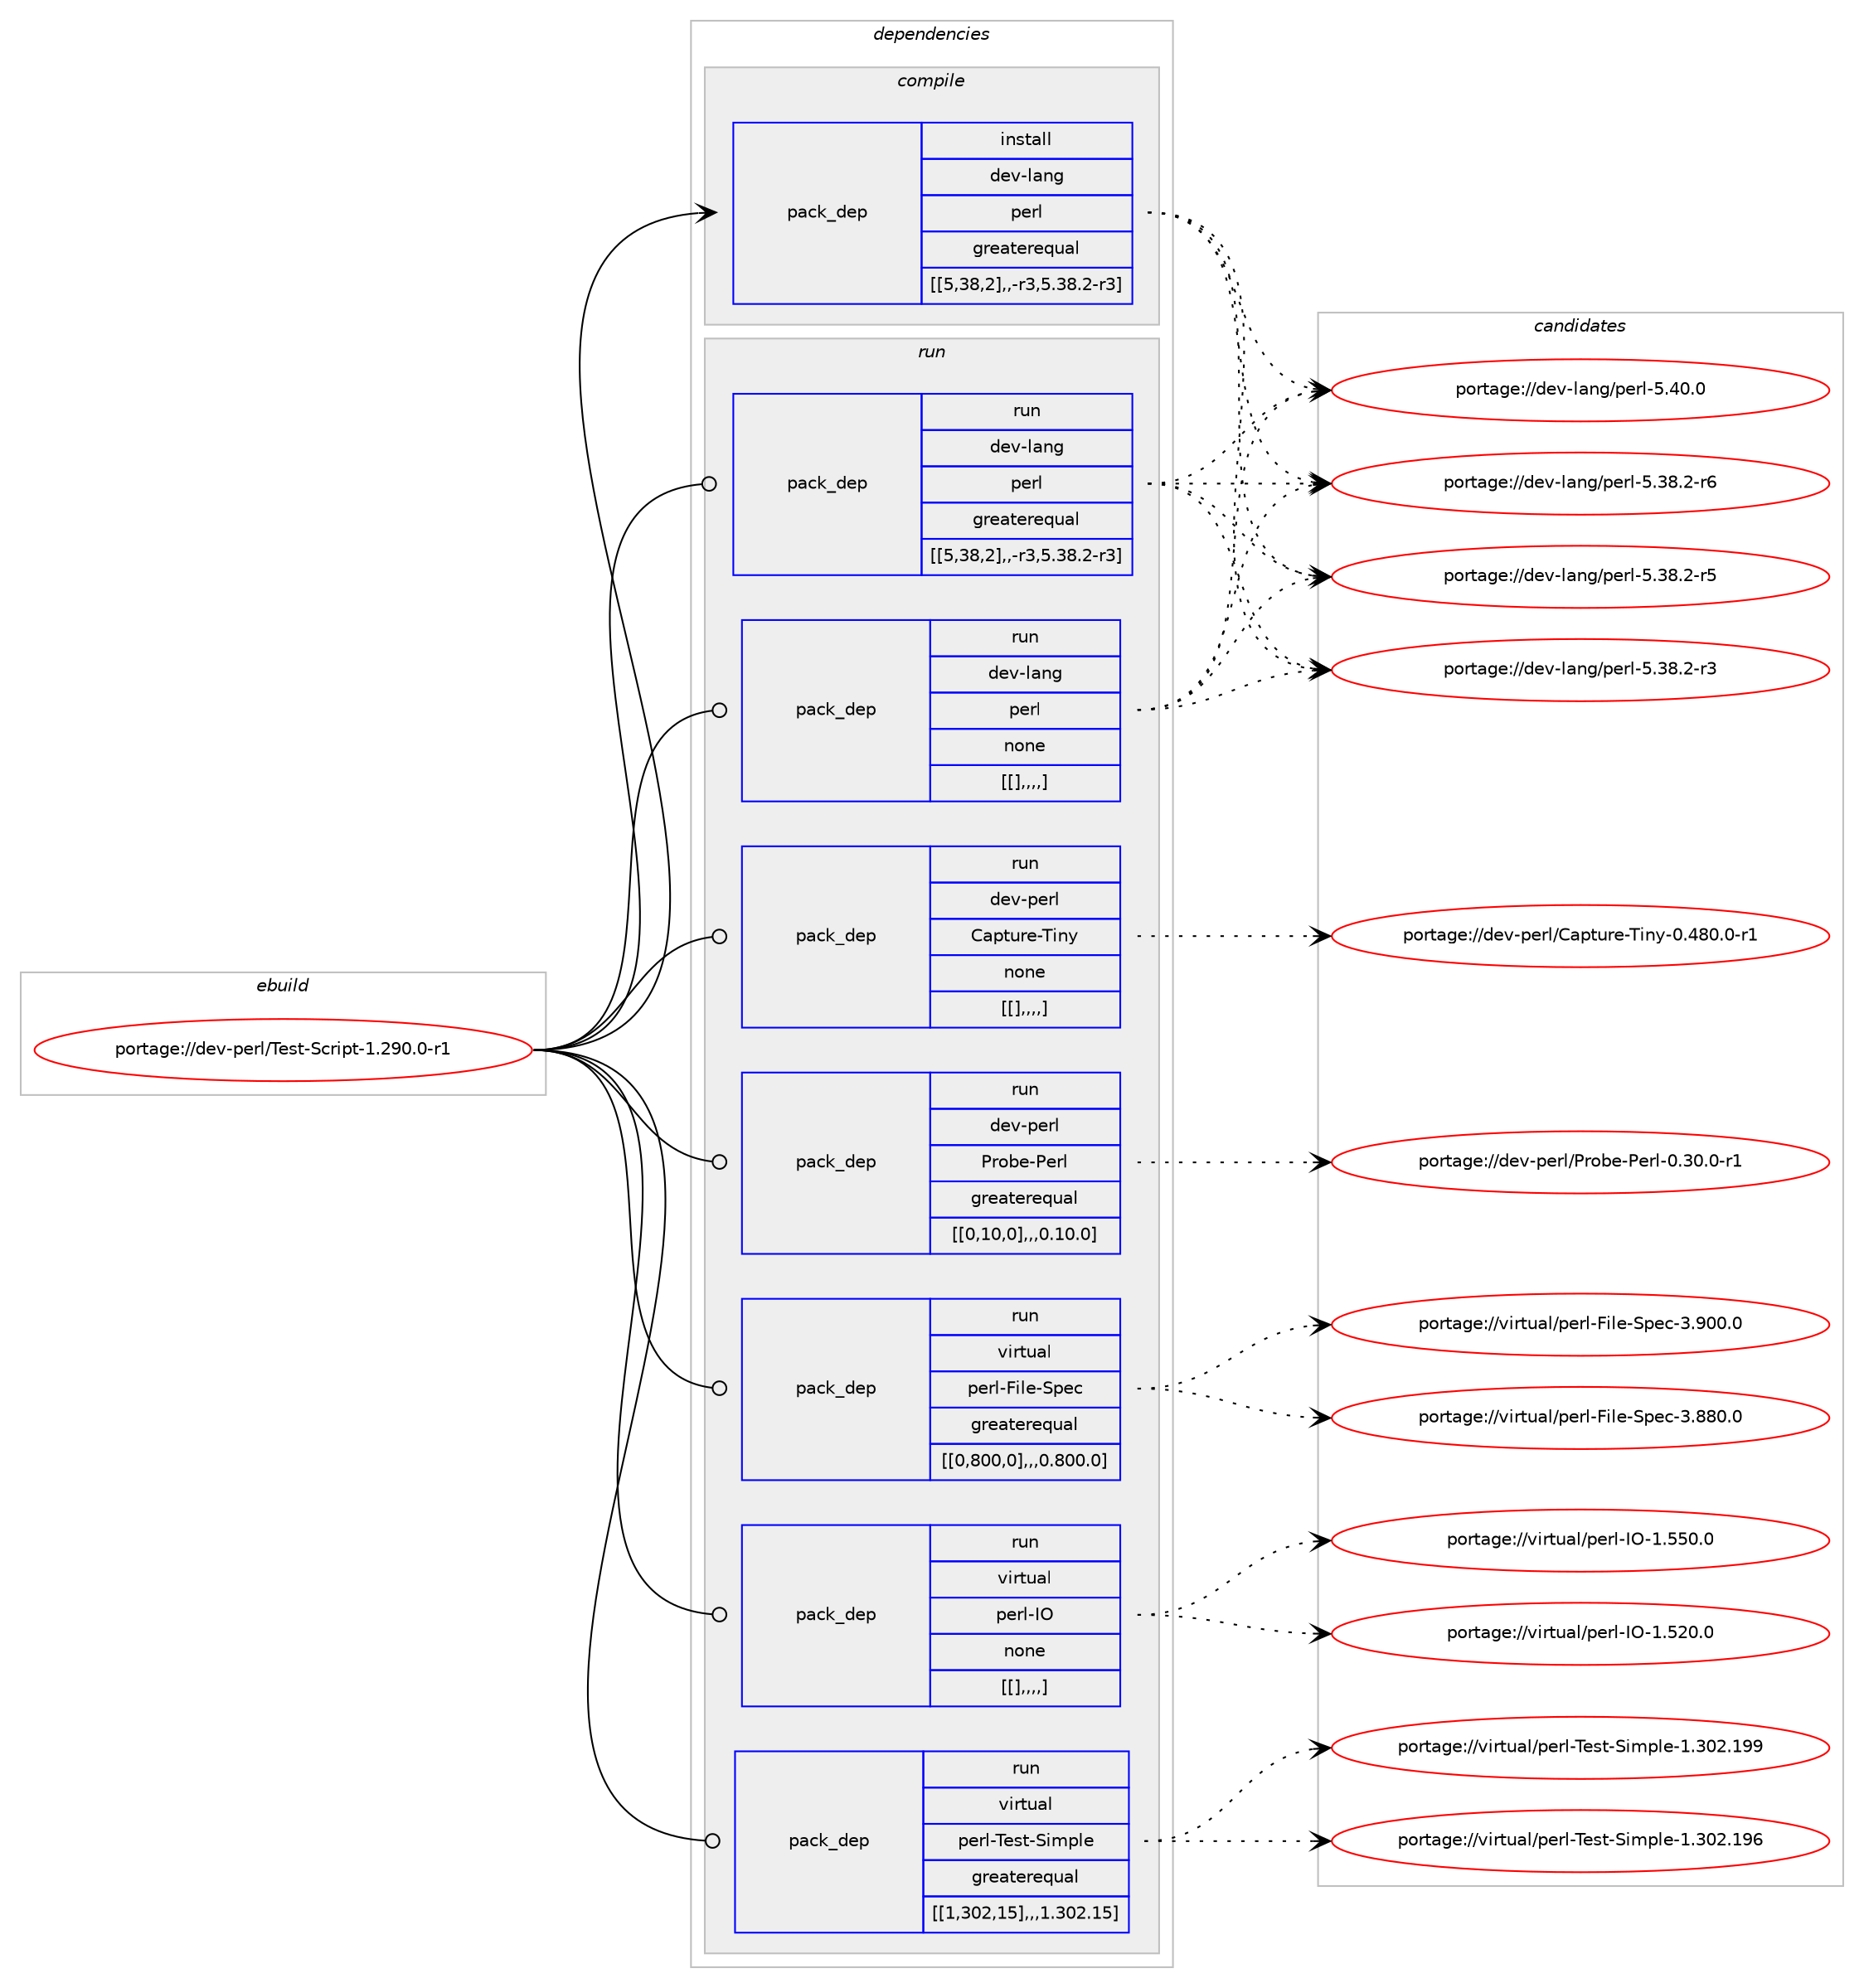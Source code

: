 digraph prolog {

# *************
# Graph options
# *************

newrank=true;
concentrate=true;
compound=true;
graph [rankdir=LR,fontname=Helvetica,fontsize=10,ranksep=1.5];#, ranksep=2.5, nodesep=0.2];
edge  [arrowhead=vee];
node  [fontname=Helvetica,fontsize=10];

# **********
# The ebuild
# **********

subgraph cluster_leftcol {
color=gray;
label=<<i>ebuild</i>>;
id [label="portage://dev-perl/Test-Script-1.290.0-r1", color=red, width=4, href="../dev-perl/Test-Script-1.290.0-r1.svg"];
}

# ****************
# The dependencies
# ****************

subgraph cluster_midcol {
color=gray;
label=<<i>dependencies</i>>;
subgraph cluster_compile {
fillcolor="#eeeeee";
style=filled;
label=<<i>compile</i>>;
subgraph pack106799 {
dependency138603 [label=<<TABLE BORDER="0" CELLBORDER="1" CELLSPACING="0" CELLPADDING="4" WIDTH="220"><TR><TD ROWSPAN="6" CELLPADDING="30">pack_dep</TD></TR><TR><TD WIDTH="110">install</TD></TR><TR><TD>dev-lang</TD></TR><TR><TD>perl</TD></TR><TR><TD>greaterequal</TD></TR><TR><TD>[[5,38,2],,-r3,5.38.2-r3]</TD></TR></TABLE>>, shape=none, color=blue];
}
id:e -> dependency138603:w [weight=20,style="solid",arrowhead="vee"];
}
subgraph cluster_compileandrun {
fillcolor="#eeeeee";
style=filled;
label=<<i>compile and run</i>>;
}
subgraph cluster_run {
fillcolor="#eeeeee";
style=filled;
label=<<i>run</i>>;
subgraph pack106800 {
dependency138604 [label=<<TABLE BORDER="0" CELLBORDER="1" CELLSPACING="0" CELLPADDING="4" WIDTH="220"><TR><TD ROWSPAN="6" CELLPADDING="30">pack_dep</TD></TR><TR><TD WIDTH="110">run</TD></TR><TR><TD>dev-lang</TD></TR><TR><TD>perl</TD></TR><TR><TD>greaterequal</TD></TR><TR><TD>[[5,38,2],,-r3,5.38.2-r3]</TD></TR></TABLE>>, shape=none, color=blue];
}
id:e -> dependency138604:w [weight=20,style="solid",arrowhead="odot"];
subgraph pack106801 {
dependency138605 [label=<<TABLE BORDER="0" CELLBORDER="1" CELLSPACING="0" CELLPADDING="4" WIDTH="220"><TR><TD ROWSPAN="6" CELLPADDING="30">pack_dep</TD></TR><TR><TD WIDTH="110">run</TD></TR><TR><TD>dev-lang</TD></TR><TR><TD>perl</TD></TR><TR><TD>none</TD></TR><TR><TD>[[],,,,]</TD></TR></TABLE>>, shape=none, color=blue];
}
id:e -> dependency138605:w [weight=20,style="solid",arrowhead="odot"];
subgraph pack106802 {
dependency138606 [label=<<TABLE BORDER="0" CELLBORDER="1" CELLSPACING="0" CELLPADDING="4" WIDTH="220"><TR><TD ROWSPAN="6" CELLPADDING="30">pack_dep</TD></TR><TR><TD WIDTH="110">run</TD></TR><TR><TD>dev-perl</TD></TR><TR><TD>Capture-Tiny</TD></TR><TR><TD>none</TD></TR><TR><TD>[[],,,,]</TD></TR></TABLE>>, shape=none, color=blue];
}
id:e -> dependency138606:w [weight=20,style="solid",arrowhead="odot"];
subgraph pack106803 {
dependency138607 [label=<<TABLE BORDER="0" CELLBORDER="1" CELLSPACING="0" CELLPADDING="4" WIDTH="220"><TR><TD ROWSPAN="6" CELLPADDING="30">pack_dep</TD></TR><TR><TD WIDTH="110">run</TD></TR><TR><TD>dev-perl</TD></TR><TR><TD>Probe-Perl</TD></TR><TR><TD>greaterequal</TD></TR><TR><TD>[[0,10,0],,,0.10.0]</TD></TR></TABLE>>, shape=none, color=blue];
}
id:e -> dependency138607:w [weight=20,style="solid",arrowhead="odot"];
subgraph pack106804 {
dependency138608 [label=<<TABLE BORDER="0" CELLBORDER="1" CELLSPACING="0" CELLPADDING="4" WIDTH="220"><TR><TD ROWSPAN="6" CELLPADDING="30">pack_dep</TD></TR><TR><TD WIDTH="110">run</TD></TR><TR><TD>virtual</TD></TR><TR><TD>perl-File-Spec</TD></TR><TR><TD>greaterequal</TD></TR><TR><TD>[[0,800,0],,,0.800.0]</TD></TR></TABLE>>, shape=none, color=blue];
}
id:e -> dependency138608:w [weight=20,style="solid",arrowhead="odot"];
subgraph pack106805 {
dependency138609 [label=<<TABLE BORDER="0" CELLBORDER="1" CELLSPACING="0" CELLPADDING="4" WIDTH="220"><TR><TD ROWSPAN="6" CELLPADDING="30">pack_dep</TD></TR><TR><TD WIDTH="110">run</TD></TR><TR><TD>virtual</TD></TR><TR><TD>perl-IO</TD></TR><TR><TD>none</TD></TR><TR><TD>[[],,,,]</TD></TR></TABLE>>, shape=none, color=blue];
}
id:e -> dependency138609:w [weight=20,style="solid",arrowhead="odot"];
subgraph pack106806 {
dependency138610 [label=<<TABLE BORDER="0" CELLBORDER="1" CELLSPACING="0" CELLPADDING="4" WIDTH="220"><TR><TD ROWSPAN="6" CELLPADDING="30">pack_dep</TD></TR><TR><TD WIDTH="110">run</TD></TR><TR><TD>virtual</TD></TR><TR><TD>perl-Test-Simple</TD></TR><TR><TD>greaterequal</TD></TR><TR><TD>[[1,302,15],,,1.302.15]</TD></TR></TABLE>>, shape=none, color=blue];
}
id:e -> dependency138610:w [weight=20,style="solid",arrowhead="odot"];
}
}

# **************
# The candidates
# **************

subgraph cluster_choices {
rank=same;
color=gray;
label=<<i>candidates</i>>;

subgraph choice106799 {
color=black;
nodesep=1;
choice10010111845108971101034711210111410845534652484648 [label="portage://dev-lang/perl-5.40.0", color=red, width=4,href="../dev-lang/perl-5.40.0.svg"];
choice100101118451089711010347112101114108455346515646504511454 [label="portage://dev-lang/perl-5.38.2-r6", color=red, width=4,href="../dev-lang/perl-5.38.2-r6.svg"];
choice100101118451089711010347112101114108455346515646504511453 [label="portage://dev-lang/perl-5.38.2-r5", color=red, width=4,href="../dev-lang/perl-5.38.2-r5.svg"];
choice100101118451089711010347112101114108455346515646504511451 [label="portage://dev-lang/perl-5.38.2-r3", color=red, width=4,href="../dev-lang/perl-5.38.2-r3.svg"];
dependency138603:e -> choice10010111845108971101034711210111410845534652484648:w [style=dotted,weight="100"];
dependency138603:e -> choice100101118451089711010347112101114108455346515646504511454:w [style=dotted,weight="100"];
dependency138603:e -> choice100101118451089711010347112101114108455346515646504511453:w [style=dotted,weight="100"];
dependency138603:e -> choice100101118451089711010347112101114108455346515646504511451:w [style=dotted,weight="100"];
}
subgraph choice106800 {
color=black;
nodesep=1;
choice10010111845108971101034711210111410845534652484648 [label="portage://dev-lang/perl-5.40.0", color=red, width=4,href="../dev-lang/perl-5.40.0.svg"];
choice100101118451089711010347112101114108455346515646504511454 [label="portage://dev-lang/perl-5.38.2-r6", color=red, width=4,href="../dev-lang/perl-5.38.2-r6.svg"];
choice100101118451089711010347112101114108455346515646504511453 [label="portage://dev-lang/perl-5.38.2-r5", color=red, width=4,href="../dev-lang/perl-5.38.2-r5.svg"];
choice100101118451089711010347112101114108455346515646504511451 [label="portage://dev-lang/perl-5.38.2-r3", color=red, width=4,href="../dev-lang/perl-5.38.2-r3.svg"];
dependency138604:e -> choice10010111845108971101034711210111410845534652484648:w [style=dotted,weight="100"];
dependency138604:e -> choice100101118451089711010347112101114108455346515646504511454:w [style=dotted,weight="100"];
dependency138604:e -> choice100101118451089711010347112101114108455346515646504511453:w [style=dotted,weight="100"];
dependency138604:e -> choice100101118451089711010347112101114108455346515646504511451:w [style=dotted,weight="100"];
}
subgraph choice106801 {
color=black;
nodesep=1;
choice10010111845108971101034711210111410845534652484648 [label="portage://dev-lang/perl-5.40.0", color=red, width=4,href="../dev-lang/perl-5.40.0.svg"];
choice100101118451089711010347112101114108455346515646504511454 [label="portage://dev-lang/perl-5.38.2-r6", color=red, width=4,href="../dev-lang/perl-5.38.2-r6.svg"];
choice100101118451089711010347112101114108455346515646504511453 [label="portage://dev-lang/perl-5.38.2-r5", color=red, width=4,href="../dev-lang/perl-5.38.2-r5.svg"];
choice100101118451089711010347112101114108455346515646504511451 [label="portage://dev-lang/perl-5.38.2-r3", color=red, width=4,href="../dev-lang/perl-5.38.2-r3.svg"];
dependency138605:e -> choice10010111845108971101034711210111410845534652484648:w [style=dotted,weight="100"];
dependency138605:e -> choice100101118451089711010347112101114108455346515646504511454:w [style=dotted,weight="100"];
dependency138605:e -> choice100101118451089711010347112101114108455346515646504511453:w [style=dotted,weight="100"];
dependency138605:e -> choice100101118451089711010347112101114108455346515646504511451:w [style=dotted,weight="100"];
}
subgraph choice106802 {
color=black;
nodesep=1;
choice10010111845112101114108476797112116117114101458410511012145484652564846484511449 [label="portage://dev-perl/Capture-Tiny-0.480.0-r1", color=red, width=4,href="../dev-perl/Capture-Tiny-0.480.0-r1.svg"];
dependency138606:e -> choice10010111845112101114108476797112116117114101458410511012145484652564846484511449:w [style=dotted,weight="100"];
}
subgraph choice106803 {
color=black;
nodesep=1;
choice100101118451121011141084780114111981014580101114108454846514846484511449 [label="portage://dev-perl/Probe-Perl-0.30.0-r1", color=red, width=4,href="../dev-perl/Probe-Perl-0.30.0-r1.svg"];
dependency138607:e -> choice100101118451121011141084780114111981014580101114108454846514846484511449:w [style=dotted,weight="100"];
}
subgraph choice106804 {
color=black;
nodesep=1;
choice118105114116117971084711210111410845701051081014583112101994551465748484648 [label="portage://virtual/perl-File-Spec-3.900.0", color=red, width=4,href="../virtual/perl-File-Spec-3.900.0.svg"];
choice118105114116117971084711210111410845701051081014583112101994551465656484648 [label="portage://virtual/perl-File-Spec-3.880.0", color=red, width=4,href="../virtual/perl-File-Spec-3.880.0.svg"];
dependency138608:e -> choice118105114116117971084711210111410845701051081014583112101994551465748484648:w [style=dotted,weight="100"];
dependency138608:e -> choice118105114116117971084711210111410845701051081014583112101994551465656484648:w [style=dotted,weight="100"];
}
subgraph choice106805 {
color=black;
nodesep=1;
choice11810511411611797108471121011141084573794549465353484648 [label="portage://virtual/perl-IO-1.550.0", color=red, width=4,href="../virtual/perl-IO-1.550.0.svg"];
choice11810511411611797108471121011141084573794549465350484648 [label="portage://virtual/perl-IO-1.520.0", color=red, width=4,href="../virtual/perl-IO-1.520.0.svg"];
dependency138609:e -> choice11810511411611797108471121011141084573794549465353484648:w [style=dotted,weight="100"];
dependency138609:e -> choice11810511411611797108471121011141084573794549465350484648:w [style=dotted,weight="100"];
}
subgraph choice106806 {
color=black;
nodesep=1;
choice11810511411611797108471121011141084584101115116458310510911210810145494651485046495757 [label="portage://virtual/perl-Test-Simple-1.302.199", color=red, width=4,href="../virtual/perl-Test-Simple-1.302.199.svg"];
choice11810511411611797108471121011141084584101115116458310510911210810145494651485046495754 [label="portage://virtual/perl-Test-Simple-1.302.196", color=red, width=4,href="../virtual/perl-Test-Simple-1.302.196.svg"];
dependency138610:e -> choice11810511411611797108471121011141084584101115116458310510911210810145494651485046495757:w [style=dotted,weight="100"];
dependency138610:e -> choice11810511411611797108471121011141084584101115116458310510911210810145494651485046495754:w [style=dotted,weight="100"];
}
}

}
